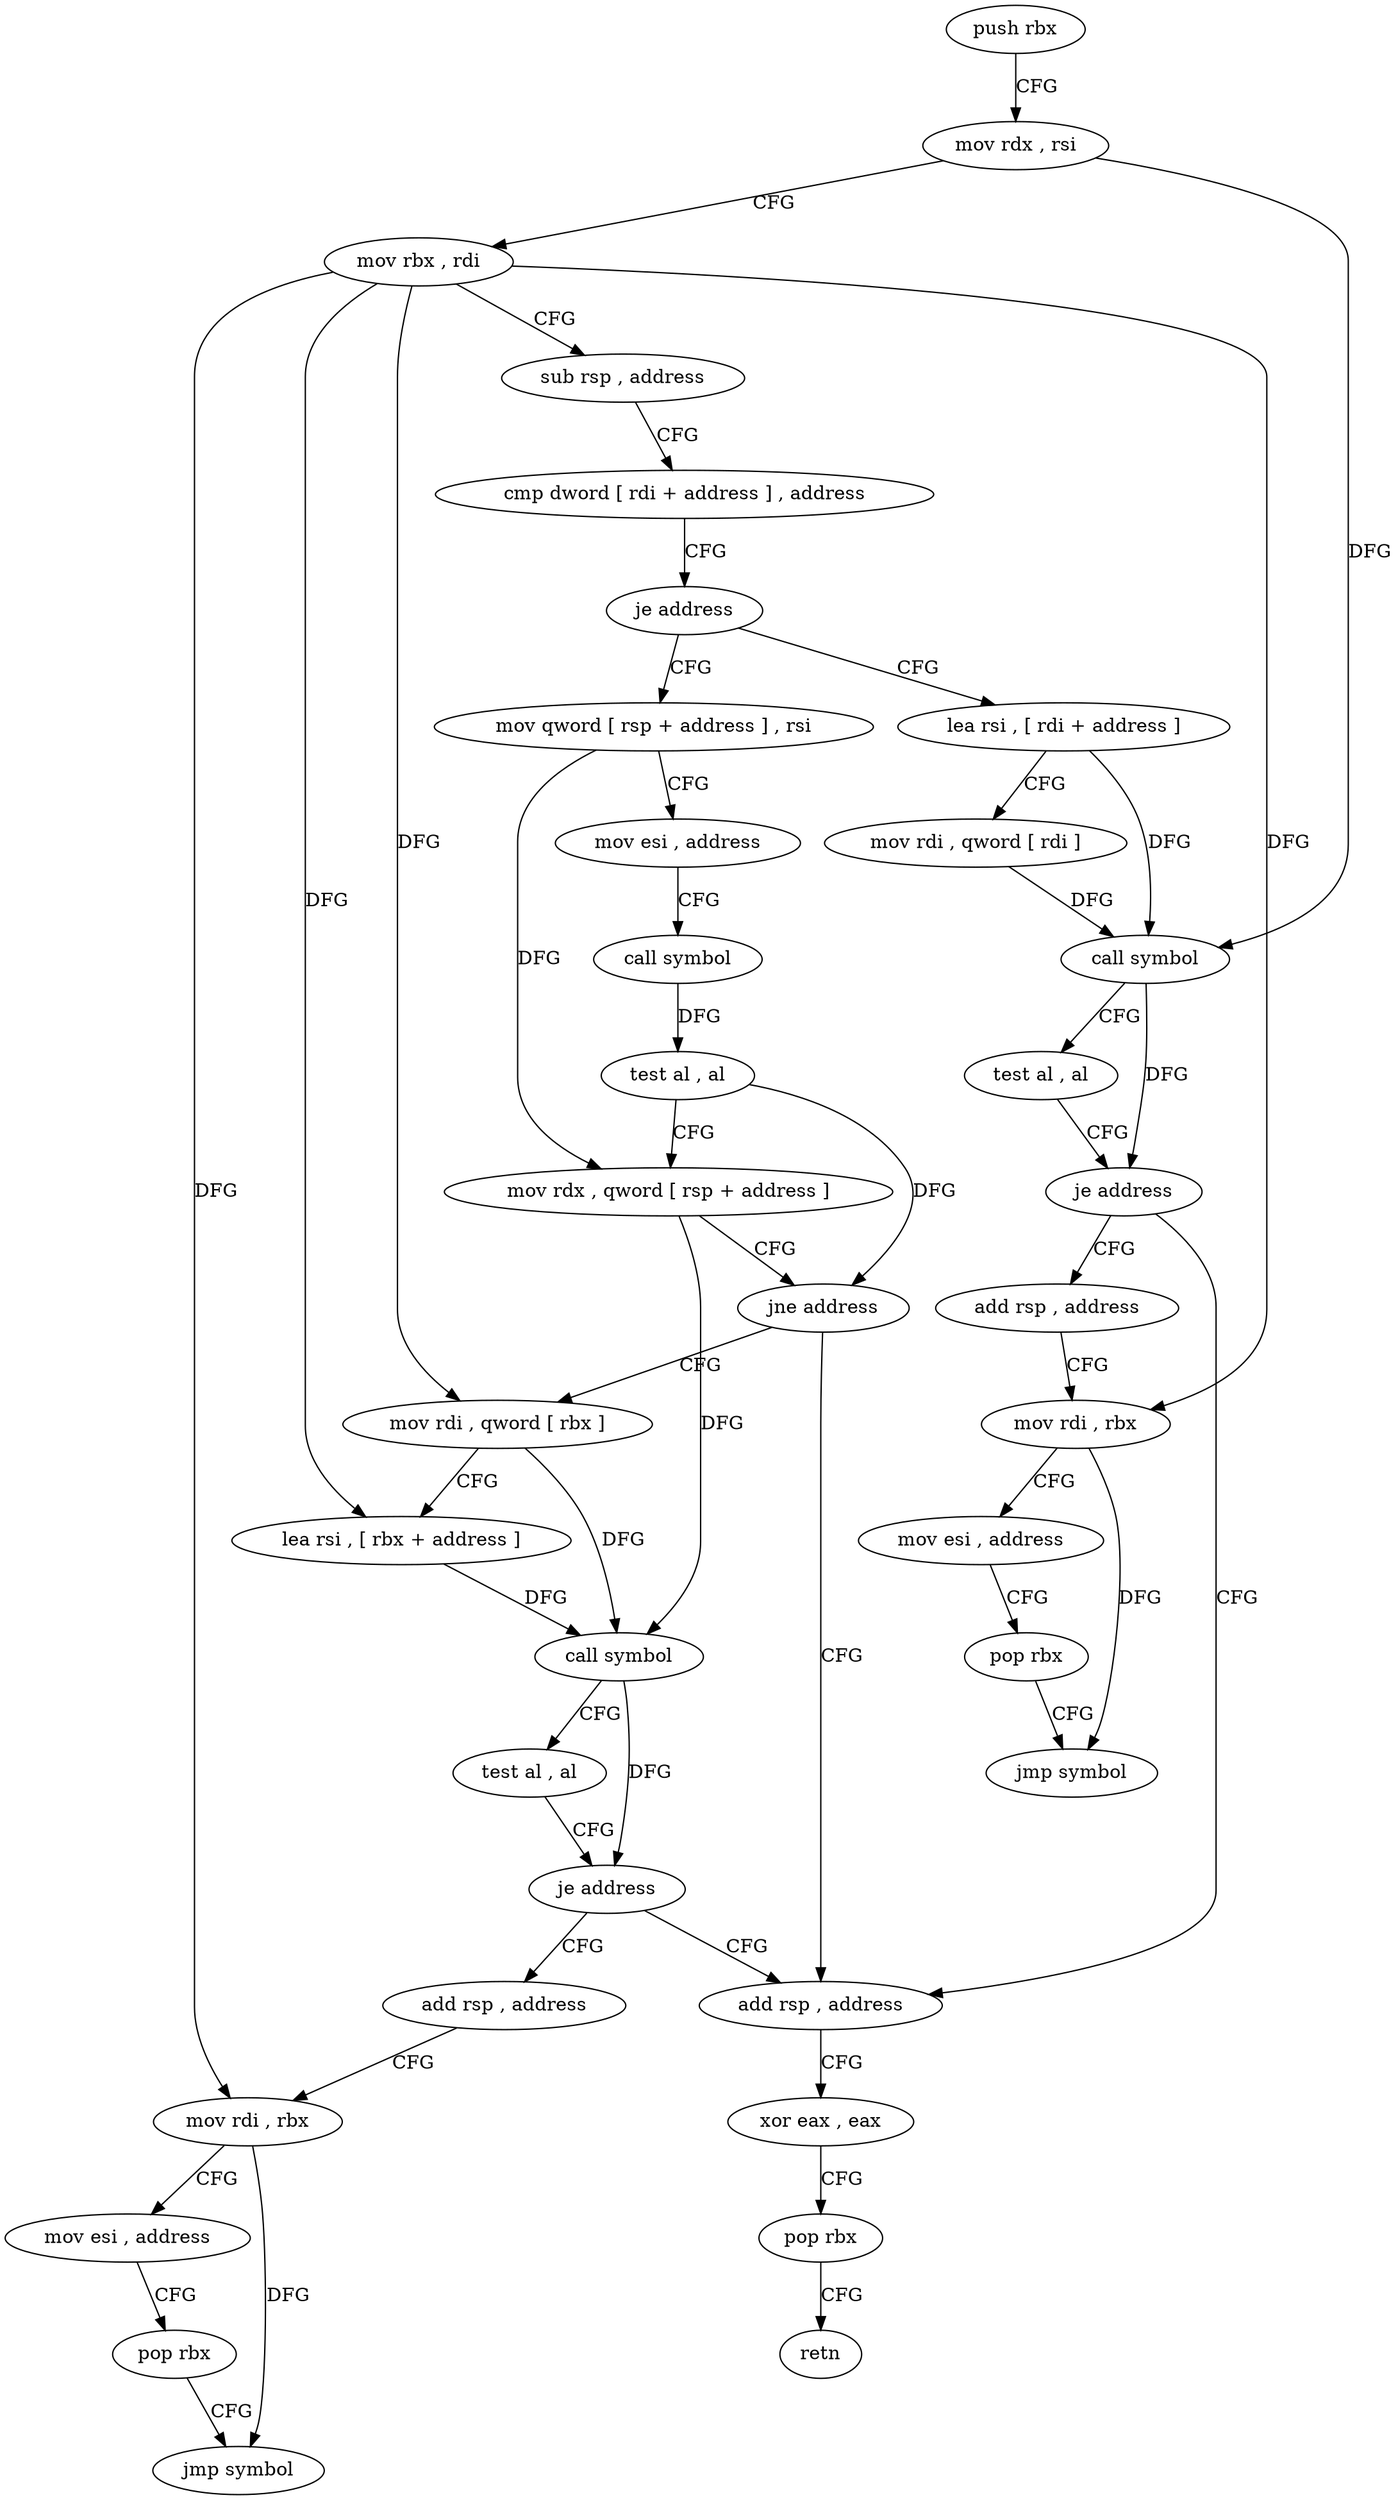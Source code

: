 digraph "func" {
"109664" [label = "push rbx" ]
"109665" [label = "mov rdx , rsi" ]
"109668" [label = "mov rbx , rdi" ]
"109671" [label = "sub rsp , address" ]
"109675" [label = "cmp dword [ rdi + address ] , address" ]
"109679" [label = "je address" ]
"109720" [label = "mov qword [ rsp + address ] , rsi" ]
"109681" [label = "lea rsi , [ rdi + address ]" ]
"109725" [label = "mov esi , address" ]
"109730" [label = "call symbol" ]
"109735" [label = "test al , al" ]
"109737" [label = "mov rdx , qword [ rsp + address ]" ]
"109742" [label = "jne address" ]
"109760" [label = "mov rdi , qword [ rbx ]" ]
"109744" [label = "add rsp , address" ]
"109685" [label = "mov rdi , qword [ rdi ]" ]
"109688" [label = "call symbol" ]
"109693" [label = "test al , al" ]
"109695" [label = "je address" ]
"109697" [label = "add rsp , address" ]
"109763" [label = "lea rsi , [ rbx + address ]" ]
"109767" [label = "call symbol" ]
"109772" [label = "test al , al" ]
"109774" [label = "je address" ]
"109776" [label = "add rsp , address" ]
"109748" [label = "xor eax , eax" ]
"109750" [label = "pop rbx" ]
"109751" [label = "retn" ]
"109701" [label = "mov rdi , rbx" ]
"109704" [label = "mov esi , address" ]
"109709" [label = "pop rbx" ]
"109710" [label = "jmp symbol" ]
"109780" [label = "mov rdi , rbx" ]
"109783" [label = "mov esi , address" ]
"109788" [label = "pop rbx" ]
"109789" [label = "jmp symbol" ]
"109664" -> "109665" [ label = "CFG" ]
"109665" -> "109668" [ label = "CFG" ]
"109665" -> "109688" [ label = "DFG" ]
"109668" -> "109671" [ label = "CFG" ]
"109668" -> "109760" [ label = "DFG" ]
"109668" -> "109763" [ label = "DFG" ]
"109668" -> "109701" [ label = "DFG" ]
"109668" -> "109780" [ label = "DFG" ]
"109671" -> "109675" [ label = "CFG" ]
"109675" -> "109679" [ label = "CFG" ]
"109679" -> "109720" [ label = "CFG" ]
"109679" -> "109681" [ label = "CFG" ]
"109720" -> "109725" [ label = "CFG" ]
"109720" -> "109737" [ label = "DFG" ]
"109681" -> "109685" [ label = "CFG" ]
"109681" -> "109688" [ label = "DFG" ]
"109725" -> "109730" [ label = "CFG" ]
"109730" -> "109735" [ label = "DFG" ]
"109735" -> "109737" [ label = "CFG" ]
"109735" -> "109742" [ label = "DFG" ]
"109737" -> "109742" [ label = "CFG" ]
"109737" -> "109767" [ label = "DFG" ]
"109742" -> "109760" [ label = "CFG" ]
"109742" -> "109744" [ label = "CFG" ]
"109760" -> "109763" [ label = "CFG" ]
"109760" -> "109767" [ label = "DFG" ]
"109744" -> "109748" [ label = "CFG" ]
"109685" -> "109688" [ label = "DFG" ]
"109688" -> "109693" [ label = "CFG" ]
"109688" -> "109695" [ label = "DFG" ]
"109693" -> "109695" [ label = "CFG" ]
"109695" -> "109744" [ label = "CFG" ]
"109695" -> "109697" [ label = "CFG" ]
"109697" -> "109701" [ label = "CFG" ]
"109763" -> "109767" [ label = "DFG" ]
"109767" -> "109772" [ label = "CFG" ]
"109767" -> "109774" [ label = "DFG" ]
"109772" -> "109774" [ label = "CFG" ]
"109774" -> "109744" [ label = "CFG" ]
"109774" -> "109776" [ label = "CFG" ]
"109776" -> "109780" [ label = "CFG" ]
"109748" -> "109750" [ label = "CFG" ]
"109750" -> "109751" [ label = "CFG" ]
"109701" -> "109704" [ label = "CFG" ]
"109701" -> "109710" [ label = "DFG" ]
"109704" -> "109709" [ label = "CFG" ]
"109709" -> "109710" [ label = "CFG" ]
"109780" -> "109783" [ label = "CFG" ]
"109780" -> "109789" [ label = "DFG" ]
"109783" -> "109788" [ label = "CFG" ]
"109788" -> "109789" [ label = "CFG" ]
}
